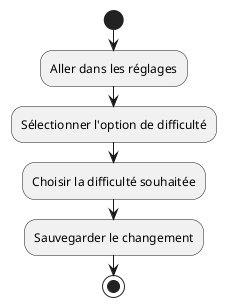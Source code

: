 @startuml
start
:Aller dans les réglages;
:Sélectionner l'option de difficulté;
:Choisir la difficulté souhaitée;
:Sauvegarder le changement;
stop
@enduml
